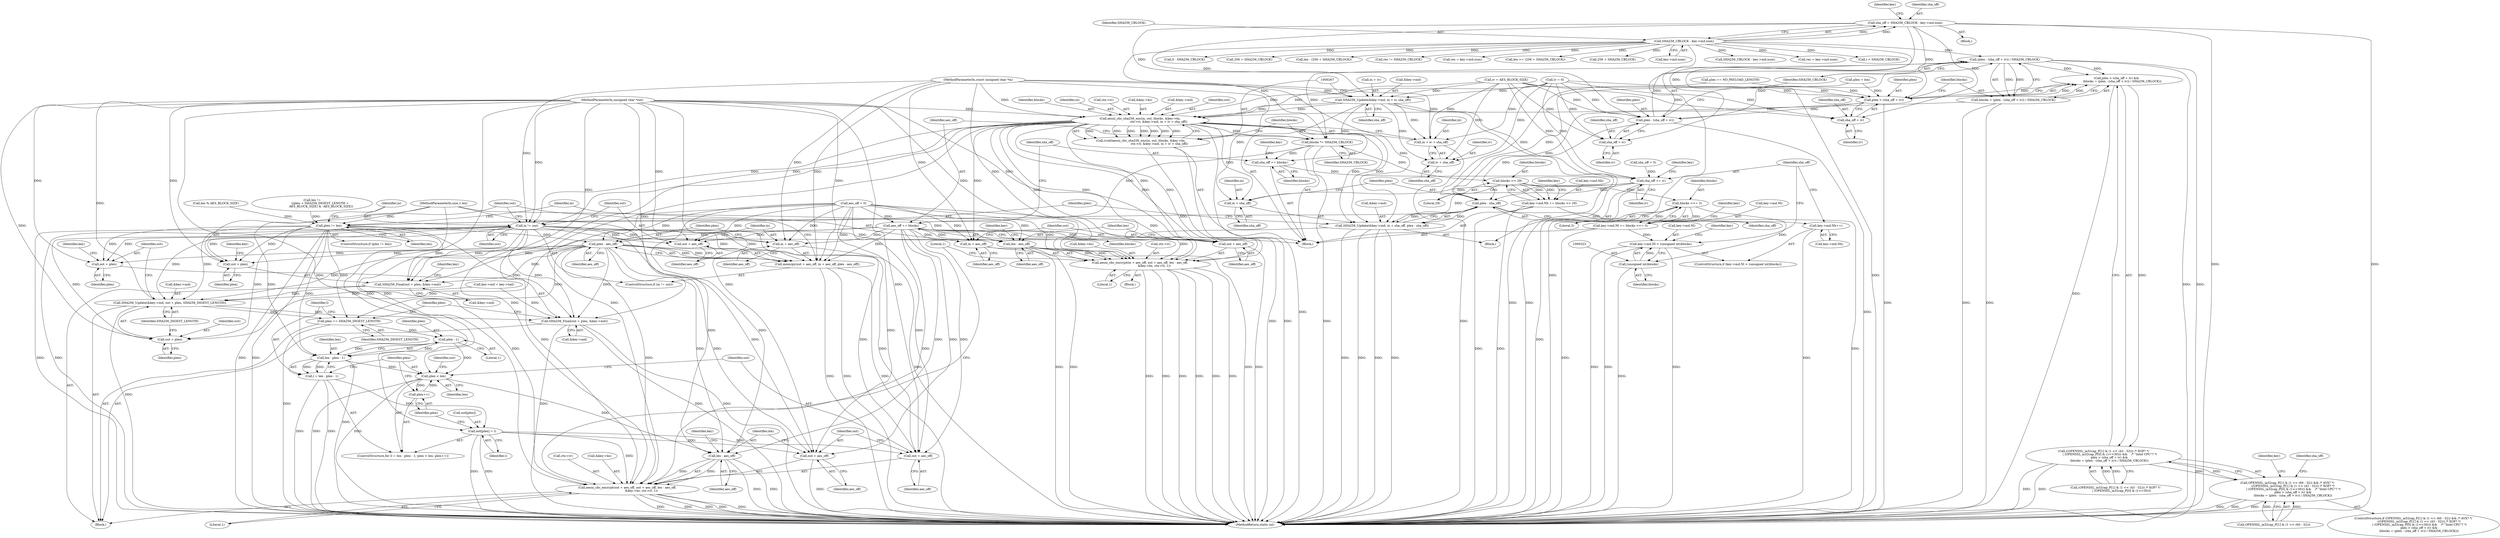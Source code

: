 digraph "0_openssl_68595c0c2886e7942a14f98c17a55a88afb6c292_0@integer" {
"1000154" [label="(Call,sha_off = SHA256_CBLOCK - key->md.num)"];
"1000156" [label="(Call,SHA256_CBLOCK - key->md.num)"];
"1000242" [label="(Call,plen > (sha_off + iv))"];
"1000241" [label="(Call,plen > (sha_off + iv) &&\n            (blocks = (plen - (sha_off + iv)) / SHA256_CBLOCK))"];
"1000223" [label="(Call,((OPENSSL_ia32cap_P[1] & (1 << (43 - 32))) /* XOP? */\n             | (OPENSSL_ia32cap_P[0] & (1<<30))) &&    /* \"Intel CPU\"? */\n            plen > (sha_off + iv) &&\n            (blocks = (plen - (sha_off + iv)) / SHA256_CBLOCK))"];
"1000213" [label="(Call,OPENSSL_ia32cap_P[1] & (1 << (60 - 32)) && /* AVX? */\n            ((OPENSSL_ia32cap_P[1] & (1 << (43 - 32))) /* XOP? */\n             | (OPENSSL_ia32cap_P[0] & (1<<30))) &&    /* \"Intel CPU\"? */\n            plen > (sha_off + iv) &&\n            (blocks = (plen - (sha_off + iv)) / SHA256_CBLOCK))"];
"1000250" [label="(Call,plen - (sha_off + iv))"];
"1000249" [label="(Call,(plen - (sha_off + iv)) / SHA256_CBLOCK)"];
"1000247" [label="(Call,blocks = (plen - (sha_off + iv)) / SHA256_CBLOCK)"];
"1000268" [label="(Call,aesni_cbc_sha256_enc(in, out, blocks, &key->ks,\n                                       ctx->iv, &key->md, in + iv + sha_off))"];
"1000266" [label="(Call,(void)aesni_cbc_sha256_enc(in, out, blocks, &key->ks,\n                                       ctx->iv, &key->md, in + iv + sha_off))"];
"1000288" [label="(Call,blocks *= SHA256_CBLOCK)"];
"1000291" [label="(Call,aes_off += blocks)"];
"1000359" [label="(Call,memcpy(out + aes_off, in + aes_off, plen - aes_off))"];
"1000360" [label="(Call,out + aes_off)"];
"1000363" [label="(Call,in + aes_off)"];
"1000366" [label="(Call,plen - aes_off)"];
"1000369" [label="(Call,SHA256_Final(out + plen, &key->md))"];
"1000384" [label="(Call,SHA256_Update(&key->md, out + plen, SHA256_DIGEST_LENGTH))"];
"1000393" [label="(Call,SHA256_Final(out + plen, &key->md))"];
"1000401" [label="(Call,plen += SHA256_DIGEST_LENGTH)"];
"1000409" [label="(Call,plen - 1)"];
"1000407" [label="(Call,len - plen - 1)"];
"1000405" [label="(Call,l = len - plen - 1)"];
"1000417" [label="(Call,out[plen] = l)"];
"1000422" [label="(Call,aesni_cbc_encrypt(out + aes_off, out + aes_off, len - aes_off,\n                              &key->ks, ctx->iv, 1))"];
"1000423" [label="(Call,out + aes_off)"];
"1000426" [label="(Call,out + aes_off)"];
"1000412" [label="(Call,plen < len)"];
"1000415" [label="(Call,plen++)"];
"1000429" [label="(Call,len - aes_off)"];
"1000370" [label="(Call,out + plen)"];
"1000389" [label="(Call,out + plen)"];
"1000394" [label="(Call,out + plen)"];
"1000442" [label="(Call,aesni_cbc_encrypt(in + aes_off, out + aes_off, len - aes_off,\n                              &key->ks, ctx->iv, 1))"];
"1000443" [label="(Call,in + aes_off)"];
"1000446" [label="(Call,out + aes_off)"];
"1000449" [label="(Call,len - aes_off)"];
"1000294" [label="(Call,sha_off += blocks)"];
"1000336" [label="(Call,sha_off += iv)"];
"1000339" [label="(Call,SHA256_Update(&key->md, in + sha_off, plen - sha_off))"];
"1000344" [label="(Call,in + sha_off)"];
"1000347" [label="(Call,plen - sha_off)"];
"1000351" [label="(Call,plen != len)"];
"1000303" [label="(Call,blocks >> 29)"];
"1000297" [label="(Call,key->md.Nh += blocks >> 29)"];
"1000325" [label="(Call,key->md.Nh++)"];
"1000312" [label="(Call,blocks <<= 3)"];
"1000306" [label="(Call,key->md.Nl += blocks <<= 3)"];
"1000316" [label="(Call,key->md.Nl < (unsigned int)blocks)"];
"1000322" [label="(Call,(unsigned int)blocks)"];
"1000356" [label="(Call,in != out)"];
"1000244" [label="(Call,sha_off + iv)"];
"1000252" [label="(Call,sha_off + iv)"];
"1000257" [label="(Call,SHA256_Update(&key->md, in + iv, sha_off))"];
"1000283" [label="(Call,in + iv + sha_off)"];
"1000285" [label="(Call,iv + sha_off)"];
"1000410" [label="(Identifier,plen)"];
"1000691" [label="(Call,len >= (256 + SHA256_CBLOCK))"];
"1000188" [label="(Call,len !=\n                 ((plen + SHA256_DIGEST_LENGTH +\n                   AES_BLOCK_SIZE) & -AES_BLOCK_SIZE))"];
"1000312" [label="(Call,blocks <<= 3)"];
"1000364" [label="(Identifier,in)"];
"1000421" [label="(Identifier,l)"];
"1000393" [label="(Call,SHA256_Final(out + plen, &key->md))"];
"1000354" [label="(Block,)"];
"1000303" [label="(Call,blocks >> 29)"];
"1000373" [label="(Call,&key->md)"];
"1000183" [label="(Call,plen = len)"];
"1000266" [label="(Call,(void)aesni_cbc_sha256_enc(in, out, blocks, &key->ks,\n                                       ctx->iv, &key->md, in + iv + sha_off))"];
"1000439" [label="(Literal,1)"];
"1000371" [label="(Identifier,out)"];
"1000425" [label="(Identifier,aes_off)"];
"1000693" [label="(Call,256 + SHA256_CBLOCK)"];
"1000454" [label="(Identifier,key)"];
"1000262" [label="(Call,in + iv)"];
"1000443" [label="(Call,in + aes_off)"];
"1000347" [label="(Call,plen - sha_off)"];
"1000291" [label="(Call,aes_off += blocks)"];
"1000125" [label="(MethodParameterIn,unsigned char *out)"];
"1000285" [label="(Call,iv + sha_off)"];
"1000369" [label="(Call,SHA256_Final(out + plen, &key->md))"];
"1000446" [label="(Call,out + aes_off)"];
"1000445" [label="(Identifier,aes_off)"];
"1001943" [label="(Literal,1)"];
"1000426" [label="(Call,out + aes_off)"];
"1000257" [label="(Call,SHA256_Update(&key->md, in + iv, sha_off))"];
"1000432" [label="(Call,&key->ks)"];
"1000300" [label="(Identifier,key)"];
"1000270" [label="(Identifier,out)"];
"1000309" [label="(Identifier,key)"];
"1000128" [label="(Block,)"];
"1000363" [label="(Call,in + aes_off)"];
"1000350" [label="(ControlStructure,if (plen != len))"];
"1000328" [label="(Identifier,key)"];
"1000287" [label="(Identifier,sha_off)"];
"1000271" [label="(Identifier,blocks)"];
"1000290" [label="(Identifier,SHA256_CBLOCK)"];
"1000256" [label="(Block,)"];
"1000407" [label="(Call,len - plen - 1)"];
"1000413" [label="(Identifier,plen)"];
"1000250" [label="(Call,plen - (sha_off + iv))"];
"1000406" [label="(Identifier,l)"];
"1000431" [label="(Identifier,aes_off)"];
"1000391" [label="(Identifier,plen)"];
"1000352" [label="(Identifier,plen)"];
"1000356" [label="(Call,in != out)"];
"1000355" [label="(ControlStructure,if (in != out))"];
"1000304" [label="(Identifier,blocks)"];
"1000314" [label="(Literal,3)"];
"1000293" [label="(Identifier,blocks)"];
"1000368" [label="(Identifier,aes_off)"];
"1000390" [label="(Identifier,out)"];
"1000375" [label="(Identifier,key)"];
"1000258" [label="(Call,&key->md)"];
"1000448" [label="(Identifier,aes_off)"];
"1000180" [label="(Call,plen == NO_PAYLOAD_LENGTH)"];
"1000292" [label="(Identifier,aes_off)"];
"1000412" [label="(Call,plen < len)"];
"1000127" [label="(MethodParameterIn,size_t len)"];
"1000269" [label="(Identifier,in)"];
"1000241" [label="(Call,plen > (sha_off + iv) &&\n            (blocks = (plen - (sha_off + iv)) / SHA256_CBLOCK))"];
"1000415" [label="(Call,plen++)"];
"1000377" [label="(Call,key->md = key->tail)"];
"1000255" [label="(Identifier,SHA256_CBLOCK)"];
"1000404" [label="(ControlStructure,for (l = len - plen - 1; plen < len; plen++))"];
"1000333" [label="(Call,sha_off = 0)"];
"1000459" [label="(Literal,1)"];
"1000359" [label="(Call,memcpy(out + aes_off, in + aes_off, plen - aes_off))"];
"1000286" [label="(Identifier,iv)"];
"1000419" [label="(Identifier,out)"];
"1000450" [label="(Identifier,len)"];
"1000246" [label="(Identifier,iv)"];
"1000316" [label="(Call,key->md.Nl < (unsigned int)blocks)"];
"1000710" [label="(Call,SHA256_CBLOCK - key->md.num)"];
"1000289" [label="(Identifier,blocks)"];
"1000384" [label="(Call,SHA256_Update(&key->md, out + plen, SHA256_DIGEST_LENGTH))"];
"1000348" [label="(Identifier,plen)"];
"1000324" [label="(Identifier,blocks)"];
"1000223" [label="(Call,((OPENSSL_ia32cap_P[1] & (1 << (43 - 32))) /* XOP? */\n             | (OPENSSL_ia32cap_P[0] & (1<<30))) &&    /* \"Intel CPU\"? */\n            plen > (sha_off + iv) &&\n            (blocks = (plen - (sha_off + iv)) / SHA256_CBLOCK))"];
"1000397" [label="(Call,&key->md)"];
"1000322" [label="(Call,(unsigned int)blocks)"];
"1000249" [label="(Call,(plen - (sha_off + iv)) / SHA256_CBLOCK)"];
"1000370" [label="(Call,out + plen)"];
"1000276" [label="(Call,ctx->iv)"];
"1000429" [label="(Call,len - aes_off)"];
"1000294" [label="(Call,sha_off += blocks)"];
"1000165" [label="(Identifier,key)"];
"1000361" [label="(Identifier,out)"];
"1000395" [label="(Identifier,out)"];
"1000366" [label="(Call,plen - aes_off)"];
"1000417" [label="(Call,out[plen] = l)"];
"1000394" [label="(Call,out + plen)"];
"1000342" [label="(Identifier,key)"];
"1000243" [label="(Identifier,plen)"];
"1000288" [label="(Call,blocks *= SHA256_CBLOCK)"];
"1000317" [label="(Call,key->md.Nl)"];
"1000284" [label="(Identifier,in)"];
"1000242" [label="(Call,plen > (sha_off + iv))"];
"1000399" [label="(Identifier,key)"];
"1000244" [label="(Call,sha_off + iv)"];
"1000401" [label="(Call,plen += SHA256_DIGEST_LENGTH)"];
"1000853" [label="(Call,res = key->md.num)"];
"1000402" [label="(Identifier,plen)"];
"1000430" [label="(Identifier,len)"];
"1000306" [label="(Call,key->md.Nl += blocks <<= 3)"];
"1000349" [label="(Identifier,sha_off)"];
"1000452" [label="(Call,&key->ks)"];
"1000423" [label="(Call,out + aes_off)"];
"1000411" [label="(Literal,1)"];
"1000444" [label="(Identifier,in)"];
"1000248" [label="(Identifier,blocks)"];
"1000254" [label="(Identifier,iv)"];
"1001099" [label="(Call,i < SHA256_CBLOCK)"];
"1000158" [label="(Call,key->md.num)"];
"1000353" [label="(Identifier,len)"];
"1000449" [label="(Call,len - aes_off)"];
"1000416" [label="(Identifier,plen)"];
"1000178" [label="(Block,)"];
"1000389" [label="(Call,out + plen)"];
"1000346" [label="(Identifier,sha_off)"];
"1000705" [label="(Call,0 - SHA256_CBLOCK)"];
"1000272" [label="(Call,&key->ks)"];
"1000142" [label="(Call,iv = 0)"];
"1000340" [label="(Call,&key->md)"];
"1000379" [label="(Identifier,key)"];
"1000295" [label="(Identifier,sha_off)"];
"1000251" [label="(Identifier,plen)"];
"1000169" [label="(Call,len % AES_BLOCK_SIZE)"];
"1000298" [label="(Call,key->md.Nh)"];
"1000451" [label="(Identifier,aes_off)"];
"1000360" [label="(Call,out + aes_off)"];
"1000702" [label="(Call,256 + SHA256_CBLOCK)"];
"1000447" [label="(Identifier,out)"];
"1000700" [label="(Call,len - (256 + SHA256_CBLOCK))"];
"1000408" [label="(Identifier,len)"];
"1000918" [label="(Call,res != SHA256_CBLOCK)"];
"1001944" [label="(MethodReturn,static int)"];
"1000283" [label="(Call,in + iv + sha_off)"];
"1000396" [label="(Identifier,plen)"];
"1001625" [label="(Call,res = key->md.num)"];
"1000150" [label="(Call,aes_off = 0)"];
"1000253" [label="(Identifier,sha_off)"];
"1000305" [label="(Literal,29)"];
"1000365" [label="(Identifier,aes_off)"];
"1000319" [label="(Identifier,key)"];
"1000268" [label="(Call,aesni_cbc_sha256_enc(in, out, blocks, &key->ks,\n                                       ctx->iv, &key->md, in + iv + sha_off))"];
"1000296" [label="(Identifier,blocks)"];
"1000307" [label="(Call,key->md.Nl)"];
"1000357" [label="(Identifier,in)"];
"1000265" [label="(Identifier,sha_off)"];
"1000245" [label="(Identifier,sha_off)"];
"1000313" [label="(Identifier,blocks)"];
"1000209" [label="(Call,iv = AES_BLOCK_SIZE)"];
"1000157" [label="(Identifier,SHA256_CBLOCK)"];
"1000442" [label="(Call,aesni_cbc_encrypt(in + aes_off, out + aes_off, len - aes_off,\n                              &key->ks, ctx->iv, 1))"];
"1000358" [label="(Identifier,out)"];
"1000414" [label="(Identifier,len)"];
"1000337" [label="(Identifier,sha_off)"];
"1000334" [label="(Identifier,sha_off)"];
"1000155" [label="(Identifier,sha_off)"];
"1000326" [label="(Call,key->md.Nh)"];
"1000441" [label="(Block,)"];
"1000385" [label="(Call,&key->md)"];
"1000252" [label="(Call,sha_off + iv)"];
"1000212" [label="(ControlStructure,if (OPENSSL_ia32cap_P[1] & (1 << (60 - 32)) && /* AVX? */\n            ((OPENSSL_ia32cap_P[1] & (1 << (43 - 32))) /* XOP? */\n             | (OPENSSL_ia32cap_P[0] & (1<<30))) &&    /* \"Intel CPU\"? */\n            plen > (sha_off + iv) &&\n            (blocks = (plen - (sha_off + iv)) / SHA256_CBLOCK)))"];
"1000422" [label="(Call,aesni_cbc_encrypt(out + aes_off, out + aes_off, len - aes_off,\n                              &key->ks, ctx->iv, 1))"];
"1000126" [label="(MethodParameterIn,const unsigned char *in)"];
"1000367" [label="(Identifier,plen)"];
"1000427" [label="(Identifier,out)"];
"1000434" [label="(Identifier,key)"];
"1000345" [label="(Identifier,in)"];
"1000214" [label="(Call,OPENSSL_ia32cap_P[1] & (1 << (60 - 32)))"];
"1000344" [label="(Call,in + sha_off)"];
"1000403" [label="(Identifier,SHA256_DIGEST_LENGTH)"];
"1000456" [label="(Call,ctx->iv)"];
"1000315" [label="(ControlStructure,if (key->md.Nl < (unsigned int)blocks))"];
"1000336" [label="(Call,sha_off += iv)"];
"1000418" [label="(Call,out[plen])"];
"1000409" [label="(Call,plen - 1)"];
"1000405" [label="(Call,l = len - plen - 1)"];
"1000247" [label="(Call,blocks = (plen - (sha_off + iv)) / SHA256_CBLOCK)"];
"1000362" [label="(Identifier,aes_off)"];
"1000428" [label="(Identifier,aes_off)"];
"1000325" [label="(Call,key->md.Nh++)"];
"1000156" [label="(Call,SHA256_CBLOCK - key->md.num)"];
"1000224" [label="(Call,(OPENSSL_ia32cap_P[1] & (1 << (43 - 32))) /* XOP? */\n             | (OPENSSL_ia32cap_P[0] & (1<<30)))"];
"1000279" [label="(Call,&key->md)"];
"1000392" [label="(Identifier,SHA256_DIGEST_LENGTH)"];
"1000436" [label="(Call,ctx->iv)"];
"1000297" [label="(Call,key->md.Nh += blocks >> 29)"];
"1000424" [label="(Identifier,out)"];
"1000339" [label="(Call,SHA256_Update(&key->md, in + sha_off, plen - sha_off))"];
"1000338" [label="(Identifier,iv)"];
"1000372" [label="(Identifier,plen)"];
"1000260" [label="(Identifier,key)"];
"1000213" [label="(Call,OPENSSL_ia32cap_P[1] & (1 << (60 - 32)) && /* AVX? */\n            ((OPENSSL_ia32cap_P[1] & (1 << (43 - 32))) /* XOP? */\n             | (OPENSSL_ia32cap_P[0] & (1<<30))) &&    /* \"Intel CPU\"? */\n            plen > (sha_off + iv) &&\n            (blocks = (plen - (sha_off + iv)) / SHA256_CBLOCK))"];
"1000154" [label="(Call,sha_off = SHA256_CBLOCK - key->md.num)"];
"1000351" [label="(Call,plen != len)"];
"1000154" -> "1000128"  [label="AST: "];
"1000154" -> "1000156"  [label="CFG: "];
"1000155" -> "1000154"  [label="AST: "];
"1000156" -> "1000154"  [label="AST: "];
"1000165" -> "1000154"  [label="CFG: "];
"1000154" -> "1001944"  [label="DDG: "];
"1000154" -> "1001944"  [label="DDG: "];
"1000156" -> "1000154"  [label="DDG: "];
"1000156" -> "1000154"  [label="DDG: "];
"1000154" -> "1000242"  [label="DDG: "];
"1000154" -> "1000244"  [label="DDG: "];
"1000154" -> "1000250"  [label="DDG: "];
"1000154" -> "1000252"  [label="DDG: "];
"1000154" -> "1000257"  [label="DDG: "];
"1000156" -> "1000158"  [label="CFG: "];
"1000157" -> "1000156"  [label="AST: "];
"1000158" -> "1000156"  [label="AST: "];
"1000156" -> "1001944"  [label="DDG: "];
"1000156" -> "1001944"  [label="DDG: "];
"1000156" -> "1000249"  [label="DDG: "];
"1000156" -> "1000288"  [label="DDG: "];
"1000156" -> "1000691"  [label="DDG: "];
"1000156" -> "1000693"  [label="DDG: "];
"1000156" -> "1000700"  [label="DDG: "];
"1000156" -> "1000702"  [label="DDG: "];
"1000156" -> "1000705"  [label="DDG: "];
"1000156" -> "1000710"  [label="DDG: "];
"1000156" -> "1000853"  [label="DDG: "];
"1000156" -> "1000918"  [label="DDG: "];
"1000156" -> "1001099"  [label="DDG: "];
"1000156" -> "1001625"  [label="DDG: "];
"1000242" -> "1000241"  [label="AST: "];
"1000242" -> "1000244"  [label="CFG: "];
"1000243" -> "1000242"  [label="AST: "];
"1000244" -> "1000242"  [label="AST: "];
"1000248" -> "1000242"  [label="CFG: "];
"1000241" -> "1000242"  [label="CFG: "];
"1000242" -> "1001944"  [label="DDG: "];
"1000242" -> "1000241"  [label="DDG: "];
"1000242" -> "1000241"  [label="DDG: "];
"1000183" -> "1000242"  [label="DDG: "];
"1000180" -> "1000242"  [label="DDG: "];
"1000209" -> "1000242"  [label="DDG: "];
"1000142" -> "1000242"  [label="DDG: "];
"1000242" -> "1000250"  [label="DDG: "];
"1000242" -> "1000347"  [label="DDG: "];
"1000241" -> "1000223"  [label="AST: "];
"1000241" -> "1000247"  [label="CFG: "];
"1000247" -> "1000241"  [label="AST: "];
"1000223" -> "1000241"  [label="CFG: "];
"1000241" -> "1001944"  [label="DDG: "];
"1000241" -> "1000223"  [label="DDG: "];
"1000247" -> "1000241"  [label="DDG: "];
"1000249" -> "1000241"  [label="DDG: "];
"1000249" -> "1000241"  [label="DDG: "];
"1000223" -> "1000213"  [label="AST: "];
"1000223" -> "1000224"  [label="CFG: "];
"1000224" -> "1000223"  [label="AST: "];
"1000213" -> "1000223"  [label="CFG: "];
"1000223" -> "1001944"  [label="DDG: "];
"1000223" -> "1001944"  [label="DDG: "];
"1000223" -> "1000213"  [label="DDG: "];
"1000223" -> "1000213"  [label="DDG: "];
"1000224" -> "1000223"  [label="DDG: "];
"1000224" -> "1000223"  [label="DDG: "];
"1000213" -> "1000212"  [label="AST: "];
"1000213" -> "1000214"  [label="CFG: "];
"1000214" -> "1000213"  [label="AST: "];
"1000260" -> "1000213"  [label="CFG: "];
"1000334" -> "1000213"  [label="CFG: "];
"1000213" -> "1001944"  [label="DDG: "];
"1000213" -> "1001944"  [label="DDG: "];
"1000213" -> "1001944"  [label="DDG: "];
"1000214" -> "1000213"  [label="DDG: "];
"1000214" -> "1000213"  [label="DDG: "];
"1000250" -> "1000249"  [label="AST: "];
"1000250" -> "1000252"  [label="CFG: "];
"1000251" -> "1000250"  [label="AST: "];
"1000252" -> "1000250"  [label="AST: "];
"1000255" -> "1000250"  [label="CFG: "];
"1000250" -> "1001944"  [label="DDG: "];
"1000250" -> "1000249"  [label="DDG: "];
"1000250" -> "1000249"  [label="DDG: "];
"1000209" -> "1000250"  [label="DDG: "];
"1000142" -> "1000250"  [label="DDG: "];
"1000250" -> "1000347"  [label="DDG: "];
"1000249" -> "1000247"  [label="AST: "];
"1000249" -> "1000255"  [label="CFG: "];
"1000255" -> "1000249"  [label="AST: "];
"1000247" -> "1000249"  [label="CFG: "];
"1000249" -> "1001944"  [label="DDG: "];
"1000249" -> "1001944"  [label="DDG: "];
"1000249" -> "1000247"  [label="DDG: "];
"1000249" -> "1000247"  [label="DDG: "];
"1000249" -> "1000288"  [label="DDG: "];
"1000248" -> "1000247"  [label="AST: "];
"1000247" -> "1001944"  [label="DDG: "];
"1000247" -> "1001944"  [label="DDG: "];
"1000247" -> "1000268"  [label="DDG: "];
"1000268" -> "1000266"  [label="AST: "];
"1000268" -> "1000283"  [label="CFG: "];
"1000269" -> "1000268"  [label="AST: "];
"1000270" -> "1000268"  [label="AST: "];
"1000271" -> "1000268"  [label="AST: "];
"1000272" -> "1000268"  [label="AST: "];
"1000276" -> "1000268"  [label="AST: "];
"1000279" -> "1000268"  [label="AST: "];
"1000283" -> "1000268"  [label="AST: "];
"1000266" -> "1000268"  [label="CFG: "];
"1000268" -> "1001944"  [label="DDG: "];
"1000268" -> "1000266"  [label="DDG: "];
"1000268" -> "1000266"  [label="DDG: "];
"1000268" -> "1000266"  [label="DDG: "];
"1000268" -> "1000266"  [label="DDG: "];
"1000268" -> "1000266"  [label="DDG: "];
"1000268" -> "1000266"  [label="DDG: "];
"1000268" -> "1000266"  [label="DDG: "];
"1000126" -> "1000268"  [label="DDG: "];
"1000125" -> "1000268"  [label="DDG: "];
"1000257" -> "1000268"  [label="DDG: "];
"1000257" -> "1000268"  [label="DDG: "];
"1000209" -> "1000268"  [label="DDG: "];
"1000142" -> "1000268"  [label="DDG: "];
"1000268" -> "1000288"  [label="DDG: "];
"1000268" -> "1000339"  [label="DDG: "];
"1000268" -> "1000339"  [label="DDG: "];
"1000268" -> "1000344"  [label="DDG: "];
"1000268" -> "1000356"  [label="DDG: "];
"1000268" -> "1000356"  [label="DDG: "];
"1000268" -> "1000422"  [label="DDG: "];
"1000268" -> "1000422"  [label="DDG: "];
"1000268" -> "1000442"  [label="DDG: "];
"1000268" -> "1000442"  [label="DDG: "];
"1000268" -> "1000442"  [label="DDG: "];
"1000268" -> "1000442"  [label="DDG: "];
"1000268" -> "1000443"  [label="DDG: "];
"1000268" -> "1000446"  [label="DDG: "];
"1000266" -> "1000256"  [label="AST: "];
"1000267" -> "1000266"  [label="AST: "];
"1000289" -> "1000266"  [label="CFG: "];
"1000266" -> "1001944"  [label="DDG: "];
"1000266" -> "1001944"  [label="DDG: "];
"1000288" -> "1000256"  [label="AST: "];
"1000288" -> "1000290"  [label="CFG: "];
"1000289" -> "1000288"  [label="AST: "];
"1000290" -> "1000288"  [label="AST: "];
"1000292" -> "1000288"  [label="CFG: "];
"1000288" -> "1001944"  [label="DDG: "];
"1000288" -> "1000291"  [label="DDG: "];
"1000288" -> "1000294"  [label="DDG: "];
"1000288" -> "1000303"  [label="DDG: "];
"1000291" -> "1000256"  [label="AST: "];
"1000291" -> "1000293"  [label="CFG: "];
"1000292" -> "1000291"  [label="AST: "];
"1000293" -> "1000291"  [label="AST: "];
"1000295" -> "1000291"  [label="CFG: "];
"1000150" -> "1000291"  [label="DDG: "];
"1000291" -> "1000359"  [label="DDG: "];
"1000291" -> "1000360"  [label="DDG: "];
"1000291" -> "1000363"  [label="DDG: "];
"1000291" -> "1000366"  [label="DDG: "];
"1000291" -> "1000422"  [label="DDG: "];
"1000291" -> "1000423"  [label="DDG: "];
"1000291" -> "1000426"  [label="DDG: "];
"1000291" -> "1000429"  [label="DDG: "];
"1000291" -> "1000442"  [label="DDG: "];
"1000291" -> "1000443"  [label="DDG: "];
"1000291" -> "1000446"  [label="DDG: "];
"1000291" -> "1000449"  [label="DDG: "];
"1000359" -> "1000355"  [label="AST: "];
"1000359" -> "1000366"  [label="CFG: "];
"1000360" -> "1000359"  [label="AST: "];
"1000363" -> "1000359"  [label="AST: "];
"1000366" -> "1000359"  [label="AST: "];
"1000371" -> "1000359"  [label="CFG: "];
"1000359" -> "1001944"  [label="DDG: "];
"1000359" -> "1001944"  [label="DDG: "];
"1000359" -> "1001944"  [label="DDG: "];
"1000356" -> "1000359"  [label="DDG: "];
"1000356" -> "1000359"  [label="DDG: "];
"1000125" -> "1000359"  [label="DDG: "];
"1000150" -> "1000359"  [label="DDG: "];
"1000126" -> "1000359"  [label="DDG: "];
"1000366" -> "1000359"  [label="DDG: "];
"1000366" -> "1000359"  [label="DDG: "];
"1000360" -> "1000362"  [label="CFG: "];
"1000361" -> "1000360"  [label="AST: "];
"1000362" -> "1000360"  [label="AST: "];
"1000364" -> "1000360"  [label="CFG: "];
"1000356" -> "1000360"  [label="DDG: "];
"1000125" -> "1000360"  [label="DDG: "];
"1000150" -> "1000360"  [label="DDG: "];
"1000363" -> "1000365"  [label="CFG: "];
"1000364" -> "1000363"  [label="AST: "];
"1000365" -> "1000363"  [label="AST: "];
"1000367" -> "1000363"  [label="CFG: "];
"1000363" -> "1001944"  [label="DDG: "];
"1000356" -> "1000363"  [label="DDG: "];
"1000126" -> "1000363"  [label="DDG: "];
"1000150" -> "1000363"  [label="DDG: "];
"1000366" -> "1000368"  [label="CFG: "];
"1000367" -> "1000366"  [label="AST: "];
"1000368" -> "1000366"  [label="AST: "];
"1000351" -> "1000366"  [label="DDG: "];
"1000150" -> "1000366"  [label="DDG: "];
"1000366" -> "1000369"  [label="DDG: "];
"1000366" -> "1000370"  [label="DDG: "];
"1000366" -> "1000384"  [label="DDG: "];
"1000366" -> "1000389"  [label="DDG: "];
"1000366" -> "1000393"  [label="DDG: "];
"1000366" -> "1000394"  [label="DDG: "];
"1000366" -> "1000401"  [label="DDG: "];
"1000366" -> "1000422"  [label="DDG: "];
"1000366" -> "1000423"  [label="DDG: "];
"1000366" -> "1000426"  [label="DDG: "];
"1000366" -> "1000429"  [label="DDG: "];
"1000369" -> "1000354"  [label="AST: "];
"1000369" -> "1000373"  [label="CFG: "];
"1000370" -> "1000369"  [label="AST: "];
"1000373" -> "1000369"  [label="AST: "];
"1000379" -> "1000369"  [label="CFG: "];
"1000356" -> "1000369"  [label="DDG: "];
"1000125" -> "1000369"  [label="DDG: "];
"1000351" -> "1000369"  [label="DDG: "];
"1000339" -> "1000369"  [label="DDG: "];
"1000369" -> "1000384"  [label="DDG: "];
"1000384" -> "1000354"  [label="AST: "];
"1000384" -> "1000392"  [label="CFG: "];
"1000385" -> "1000384"  [label="AST: "];
"1000389" -> "1000384"  [label="AST: "];
"1000392" -> "1000384"  [label="AST: "];
"1000395" -> "1000384"  [label="CFG: "];
"1000384" -> "1001944"  [label="DDG: "];
"1000377" -> "1000384"  [label="DDG: "];
"1000125" -> "1000384"  [label="DDG: "];
"1000356" -> "1000384"  [label="DDG: "];
"1000351" -> "1000384"  [label="DDG: "];
"1000384" -> "1000393"  [label="DDG: "];
"1000384" -> "1000401"  [label="DDG: "];
"1000393" -> "1000354"  [label="AST: "];
"1000393" -> "1000397"  [label="CFG: "];
"1000394" -> "1000393"  [label="AST: "];
"1000397" -> "1000393"  [label="AST: "];
"1000402" -> "1000393"  [label="CFG: "];
"1000393" -> "1001944"  [label="DDG: "];
"1000393" -> "1001944"  [label="DDG: "];
"1000393" -> "1001944"  [label="DDG: "];
"1000125" -> "1000393"  [label="DDG: "];
"1000356" -> "1000393"  [label="DDG: "];
"1000351" -> "1000393"  [label="DDG: "];
"1000377" -> "1000393"  [label="DDG: "];
"1000401" -> "1000354"  [label="AST: "];
"1000401" -> "1000403"  [label="CFG: "];
"1000402" -> "1000401"  [label="AST: "];
"1000403" -> "1000401"  [label="AST: "];
"1000406" -> "1000401"  [label="CFG: "];
"1000401" -> "1001944"  [label="DDG: "];
"1000351" -> "1000401"  [label="DDG: "];
"1000401" -> "1000409"  [label="DDG: "];
"1000409" -> "1000407"  [label="AST: "];
"1000409" -> "1000411"  [label="CFG: "];
"1000410" -> "1000409"  [label="AST: "];
"1000411" -> "1000409"  [label="AST: "];
"1000407" -> "1000409"  [label="CFG: "];
"1000409" -> "1000407"  [label="DDG: "];
"1000409" -> "1000407"  [label="DDG: "];
"1000409" -> "1000412"  [label="DDG: "];
"1000407" -> "1000405"  [label="AST: "];
"1000408" -> "1000407"  [label="AST: "];
"1000405" -> "1000407"  [label="CFG: "];
"1000407" -> "1001944"  [label="DDG: "];
"1000407" -> "1000405"  [label="DDG: "];
"1000407" -> "1000405"  [label="DDG: "];
"1000351" -> "1000407"  [label="DDG: "];
"1000127" -> "1000407"  [label="DDG: "];
"1000407" -> "1000412"  [label="DDG: "];
"1000405" -> "1000404"  [label="AST: "];
"1000406" -> "1000405"  [label="AST: "];
"1000413" -> "1000405"  [label="CFG: "];
"1000405" -> "1001944"  [label="DDG: "];
"1000405" -> "1001944"  [label="DDG: "];
"1000405" -> "1000417"  [label="DDG: "];
"1000417" -> "1000404"  [label="AST: "];
"1000417" -> "1000421"  [label="CFG: "];
"1000418" -> "1000417"  [label="AST: "];
"1000421" -> "1000417"  [label="AST: "];
"1000416" -> "1000417"  [label="CFG: "];
"1000417" -> "1001944"  [label="DDG: "];
"1000417" -> "1001944"  [label="DDG: "];
"1000125" -> "1000417"  [label="DDG: "];
"1000417" -> "1000422"  [label="DDG: "];
"1000417" -> "1000423"  [label="DDG: "];
"1000417" -> "1000426"  [label="DDG: "];
"1000422" -> "1000354"  [label="AST: "];
"1000422" -> "1000439"  [label="CFG: "];
"1000423" -> "1000422"  [label="AST: "];
"1000426" -> "1000422"  [label="AST: "];
"1000429" -> "1000422"  [label="AST: "];
"1000432" -> "1000422"  [label="AST: "];
"1000436" -> "1000422"  [label="AST: "];
"1000439" -> "1000422"  [label="AST: "];
"1001943" -> "1000422"  [label="CFG: "];
"1000422" -> "1001944"  [label="DDG: "];
"1000422" -> "1001944"  [label="DDG: "];
"1000422" -> "1001944"  [label="DDG: "];
"1000422" -> "1001944"  [label="DDG: "];
"1000422" -> "1001944"  [label="DDG: "];
"1000125" -> "1000422"  [label="DDG: "];
"1000356" -> "1000422"  [label="DDG: "];
"1000150" -> "1000422"  [label="DDG: "];
"1000429" -> "1000422"  [label="DDG: "];
"1000429" -> "1000422"  [label="DDG: "];
"1000423" -> "1000425"  [label="CFG: "];
"1000424" -> "1000423"  [label="AST: "];
"1000425" -> "1000423"  [label="AST: "];
"1000427" -> "1000423"  [label="CFG: "];
"1000125" -> "1000423"  [label="DDG: "];
"1000356" -> "1000423"  [label="DDG: "];
"1000150" -> "1000423"  [label="DDG: "];
"1000426" -> "1000428"  [label="CFG: "];
"1000427" -> "1000426"  [label="AST: "];
"1000428" -> "1000426"  [label="AST: "];
"1000430" -> "1000426"  [label="CFG: "];
"1000426" -> "1001944"  [label="DDG: "];
"1000125" -> "1000426"  [label="DDG: "];
"1000356" -> "1000426"  [label="DDG: "];
"1000150" -> "1000426"  [label="DDG: "];
"1000412" -> "1000404"  [label="AST: "];
"1000412" -> "1000414"  [label="CFG: "];
"1000413" -> "1000412"  [label="AST: "];
"1000414" -> "1000412"  [label="AST: "];
"1000419" -> "1000412"  [label="CFG: "];
"1000424" -> "1000412"  [label="CFG: "];
"1000412" -> "1001944"  [label="DDG: "];
"1000412" -> "1001944"  [label="DDG: "];
"1000415" -> "1000412"  [label="DDG: "];
"1000127" -> "1000412"  [label="DDG: "];
"1000412" -> "1000415"  [label="DDG: "];
"1000412" -> "1000429"  [label="DDG: "];
"1000415" -> "1000404"  [label="AST: "];
"1000415" -> "1000416"  [label="CFG: "];
"1000416" -> "1000415"  [label="AST: "];
"1000413" -> "1000415"  [label="CFG: "];
"1000429" -> "1000431"  [label="CFG: "];
"1000430" -> "1000429"  [label="AST: "];
"1000431" -> "1000429"  [label="AST: "];
"1000434" -> "1000429"  [label="CFG: "];
"1000429" -> "1001944"  [label="DDG: "];
"1000429" -> "1001944"  [label="DDG: "];
"1000127" -> "1000429"  [label="DDG: "];
"1000150" -> "1000429"  [label="DDG: "];
"1000370" -> "1000372"  [label="CFG: "];
"1000371" -> "1000370"  [label="AST: "];
"1000372" -> "1000370"  [label="AST: "];
"1000375" -> "1000370"  [label="CFG: "];
"1000356" -> "1000370"  [label="DDG: "];
"1000125" -> "1000370"  [label="DDG: "];
"1000351" -> "1000370"  [label="DDG: "];
"1000389" -> "1000391"  [label="CFG: "];
"1000390" -> "1000389"  [label="AST: "];
"1000391" -> "1000389"  [label="AST: "];
"1000392" -> "1000389"  [label="CFG: "];
"1000125" -> "1000389"  [label="DDG: "];
"1000356" -> "1000389"  [label="DDG: "];
"1000351" -> "1000389"  [label="DDG: "];
"1000394" -> "1000396"  [label="CFG: "];
"1000395" -> "1000394"  [label="AST: "];
"1000396" -> "1000394"  [label="AST: "];
"1000399" -> "1000394"  [label="CFG: "];
"1000125" -> "1000394"  [label="DDG: "];
"1000356" -> "1000394"  [label="DDG: "];
"1000351" -> "1000394"  [label="DDG: "];
"1000442" -> "1000441"  [label="AST: "];
"1000442" -> "1000459"  [label="CFG: "];
"1000443" -> "1000442"  [label="AST: "];
"1000446" -> "1000442"  [label="AST: "];
"1000449" -> "1000442"  [label="AST: "];
"1000452" -> "1000442"  [label="AST: "];
"1000456" -> "1000442"  [label="AST: "];
"1000459" -> "1000442"  [label="AST: "];
"1001943" -> "1000442"  [label="CFG: "];
"1000442" -> "1001944"  [label="DDG: "];
"1000442" -> "1001944"  [label="DDG: "];
"1000442" -> "1001944"  [label="DDG: "];
"1000442" -> "1001944"  [label="DDG: "];
"1000442" -> "1001944"  [label="DDG: "];
"1000442" -> "1001944"  [label="DDG: "];
"1000126" -> "1000442"  [label="DDG: "];
"1000150" -> "1000442"  [label="DDG: "];
"1000125" -> "1000442"  [label="DDG: "];
"1000449" -> "1000442"  [label="DDG: "];
"1000449" -> "1000442"  [label="DDG: "];
"1000443" -> "1000445"  [label="CFG: "];
"1000444" -> "1000443"  [label="AST: "];
"1000445" -> "1000443"  [label="AST: "];
"1000447" -> "1000443"  [label="CFG: "];
"1000443" -> "1001944"  [label="DDG: "];
"1000126" -> "1000443"  [label="DDG: "];
"1000150" -> "1000443"  [label="DDG: "];
"1000446" -> "1000448"  [label="CFG: "];
"1000447" -> "1000446"  [label="AST: "];
"1000448" -> "1000446"  [label="AST: "];
"1000450" -> "1000446"  [label="CFG: "];
"1000446" -> "1001944"  [label="DDG: "];
"1000125" -> "1000446"  [label="DDG: "];
"1000150" -> "1000446"  [label="DDG: "];
"1000449" -> "1000451"  [label="CFG: "];
"1000450" -> "1000449"  [label="AST: "];
"1000451" -> "1000449"  [label="AST: "];
"1000454" -> "1000449"  [label="CFG: "];
"1000449" -> "1001944"  [label="DDG: "];
"1000449" -> "1001944"  [label="DDG: "];
"1000351" -> "1000449"  [label="DDG: "];
"1000127" -> "1000449"  [label="DDG: "];
"1000150" -> "1000449"  [label="DDG: "];
"1000294" -> "1000256"  [label="AST: "];
"1000294" -> "1000296"  [label="CFG: "];
"1000295" -> "1000294"  [label="AST: "];
"1000296" -> "1000294"  [label="AST: "];
"1000300" -> "1000294"  [label="CFG: "];
"1000257" -> "1000294"  [label="DDG: "];
"1000294" -> "1000336"  [label="DDG: "];
"1000336" -> "1000178"  [label="AST: "];
"1000336" -> "1000338"  [label="CFG: "];
"1000337" -> "1000336"  [label="AST: "];
"1000338" -> "1000336"  [label="AST: "];
"1000342" -> "1000336"  [label="CFG: "];
"1000336" -> "1001944"  [label="DDG: "];
"1000209" -> "1000336"  [label="DDG: "];
"1000142" -> "1000336"  [label="DDG: "];
"1000333" -> "1000336"  [label="DDG: "];
"1000336" -> "1000339"  [label="DDG: "];
"1000336" -> "1000344"  [label="DDG: "];
"1000336" -> "1000347"  [label="DDG: "];
"1000339" -> "1000178"  [label="AST: "];
"1000339" -> "1000347"  [label="CFG: "];
"1000340" -> "1000339"  [label="AST: "];
"1000344" -> "1000339"  [label="AST: "];
"1000347" -> "1000339"  [label="AST: "];
"1000352" -> "1000339"  [label="CFG: "];
"1000339" -> "1001944"  [label="DDG: "];
"1000339" -> "1001944"  [label="DDG: "];
"1000339" -> "1001944"  [label="DDG: "];
"1000339" -> "1001944"  [label="DDG: "];
"1000126" -> "1000339"  [label="DDG: "];
"1000347" -> "1000339"  [label="DDG: "];
"1000347" -> "1000339"  [label="DDG: "];
"1000344" -> "1000346"  [label="CFG: "];
"1000345" -> "1000344"  [label="AST: "];
"1000346" -> "1000344"  [label="AST: "];
"1000348" -> "1000344"  [label="CFG: "];
"1000126" -> "1000344"  [label="DDG: "];
"1000347" -> "1000349"  [label="CFG: "];
"1000348" -> "1000347"  [label="AST: "];
"1000349" -> "1000347"  [label="AST: "];
"1000347" -> "1001944"  [label="DDG: "];
"1000183" -> "1000347"  [label="DDG: "];
"1000180" -> "1000347"  [label="DDG: "];
"1000347" -> "1000351"  [label="DDG: "];
"1000351" -> "1000350"  [label="AST: "];
"1000351" -> "1000353"  [label="CFG: "];
"1000352" -> "1000351"  [label="AST: "];
"1000353" -> "1000351"  [label="AST: "];
"1000357" -> "1000351"  [label="CFG: "];
"1000444" -> "1000351"  [label="CFG: "];
"1000351" -> "1001944"  [label="DDG: "];
"1000351" -> "1001944"  [label="DDG: "];
"1000188" -> "1000351"  [label="DDG: "];
"1000127" -> "1000351"  [label="DDG: "];
"1000169" -> "1000351"  [label="DDG: "];
"1000303" -> "1000297"  [label="AST: "];
"1000303" -> "1000305"  [label="CFG: "];
"1000304" -> "1000303"  [label="AST: "];
"1000305" -> "1000303"  [label="AST: "];
"1000297" -> "1000303"  [label="CFG: "];
"1000303" -> "1000297"  [label="DDG: "];
"1000303" -> "1000297"  [label="DDG: "];
"1000303" -> "1000312"  [label="DDG: "];
"1000297" -> "1000256"  [label="AST: "];
"1000298" -> "1000297"  [label="AST: "];
"1000309" -> "1000297"  [label="CFG: "];
"1000297" -> "1001944"  [label="DDG: "];
"1000297" -> "1001944"  [label="DDG: "];
"1000297" -> "1000325"  [label="DDG: "];
"1000325" -> "1000315"  [label="AST: "];
"1000325" -> "1000326"  [label="CFG: "];
"1000326" -> "1000325"  [label="AST: "];
"1000337" -> "1000325"  [label="CFG: "];
"1000325" -> "1001944"  [label="DDG: "];
"1000312" -> "1000306"  [label="AST: "];
"1000312" -> "1000314"  [label="CFG: "];
"1000313" -> "1000312"  [label="AST: "];
"1000314" -> "1000312"  [label="AST: "];
"1000306" -> "1000312"  [label="CFG: "];
"1000312" -> "1000306"  [label="DDG: "];
"1000312" -> "1000306"  [label="DDG: "];
"1000312" -> "1000322"  [label="DDG: "];
"1000306" -> "1000256"  [label="AST: "];
"1000307" -> "1000306"  [label="AST: "];
"1000319" -> "1000306"  [label="CFG: "];
"1000306" -> "1001944"  [label="DDG: "];
"1000306" -> "1000316"  [label="DDG: "];
"1000316" -> "1000315"  [label="AST: "];
"1000316" -> "1000322"  [label="CFG: "];
"1000317" -> "1000316"  [label="AST: "];
"1000322" -> "1000316"  [label="AST: "];
"1000328" -> "1000316"  [label="CFG: "];
"1000337" -> "1000316"  [label="CFG: "];
"1000316" -> "1001944"  [label="DDG: "];
"1000316" -> "1001944"  [label="DDG: "];
"1000316" -> "1001944"  [label="DDG: "];
"1000322" -> "1000316"  [label="DDG: "];
"1000322" -> "1000324"  [label="CFG: "];
"1000323" -> "1000322"  [label="AST: "];
"1000324" -> "1000322"  [label="AST: "];
"1000322" -> "1001944"  [label="DDG: "];
"1000356" -> "1000355"  [label="AST: "];
"1000356" -> "1000358"  [label="CFG: "];
"1000357" -> "1000356"  [label="AST: "];
"1000358" -> "1000356"  [label="AST: "];
"1000361" -> "1000356"  [label="CFG: "];
"1000371" -> "1000356"  [label="CFG: "];
"1000356" -> "1001944"  [label="DDG: "];
"1000356" -> "1001944"  [label="DDG: "];
"1000126" -> "1000356"  [label="DDG: "];
"1000125" -> "1000356"  [label="DDG: "];
"1000244" -> "1000246"  [label="CFG: "];
"1000245" -> "1000244"  [label="AST: "];
"1000246" -> "1000244"  [label="AST: "];
"1000209" -> "1000244"  [label="DDG: "];
"1000142" -> "1000244"  [label="DDG: "];
"1000252" -> "1000254"  [label="CFG: "];
"1000253" -> "1000252"  [label="AST: "];
"1000254" -> "1000252"  [label="AST: "];
"1000209" -> "1000252"  [label="DDG: "];
"1000142" -> "1000252"  [label="DDG: "];
"1000257" -> "1000256"  [label="AST: "];
"1000257" -> "1000265"  [label="CFG: "];
"1000258" -> "1000257"  [label="AST: "];
"1000262" -> "1000257"  [label="AST: "];
"1000265" -> "1000257"  [label="AST: "];
"1000267" -> "1000257"  [label="CFG: "];
"1000257" -> "1001944"  [label="DDG: "];
"1000257" -> "1001944"  [label="DDG: "];
"1000126" -> "1000257"  [label="DDG: "];
"1000209" -> "1000257"  [label="DDG: "];
"1000142" -> "1000257"  [label="DDG: "];
"1000257" -> "1000283"  [label="DDG: "];
"1000257" -> "1000285"  [label="DDG: "];
"1000283" -> "1000285"  [label="CFG: "];
"1000284" -> "1000283"  [label="AST: "];
"1000285" -> "1000283"  [label="AST: "];
"1000283" -> "1001944"  [label="DDG: "];
"1000126" -> "1000283"  [label="DDG: "];
"1000209" -> "1000283"  [label="DDG: "];
"1000142" -> "1000283"  [label="DDG: "];
"1000285" -> "1000287"  [label="CFG: "];
"1000286" -> "1000285"  [label="AST: "];
"1000287" -> "1000285"  [label="AST: "];
"1000209" -> "1000285"  [label="DDG: "];
"1000142" -> "1000285"  [label="DDG: "];
}
